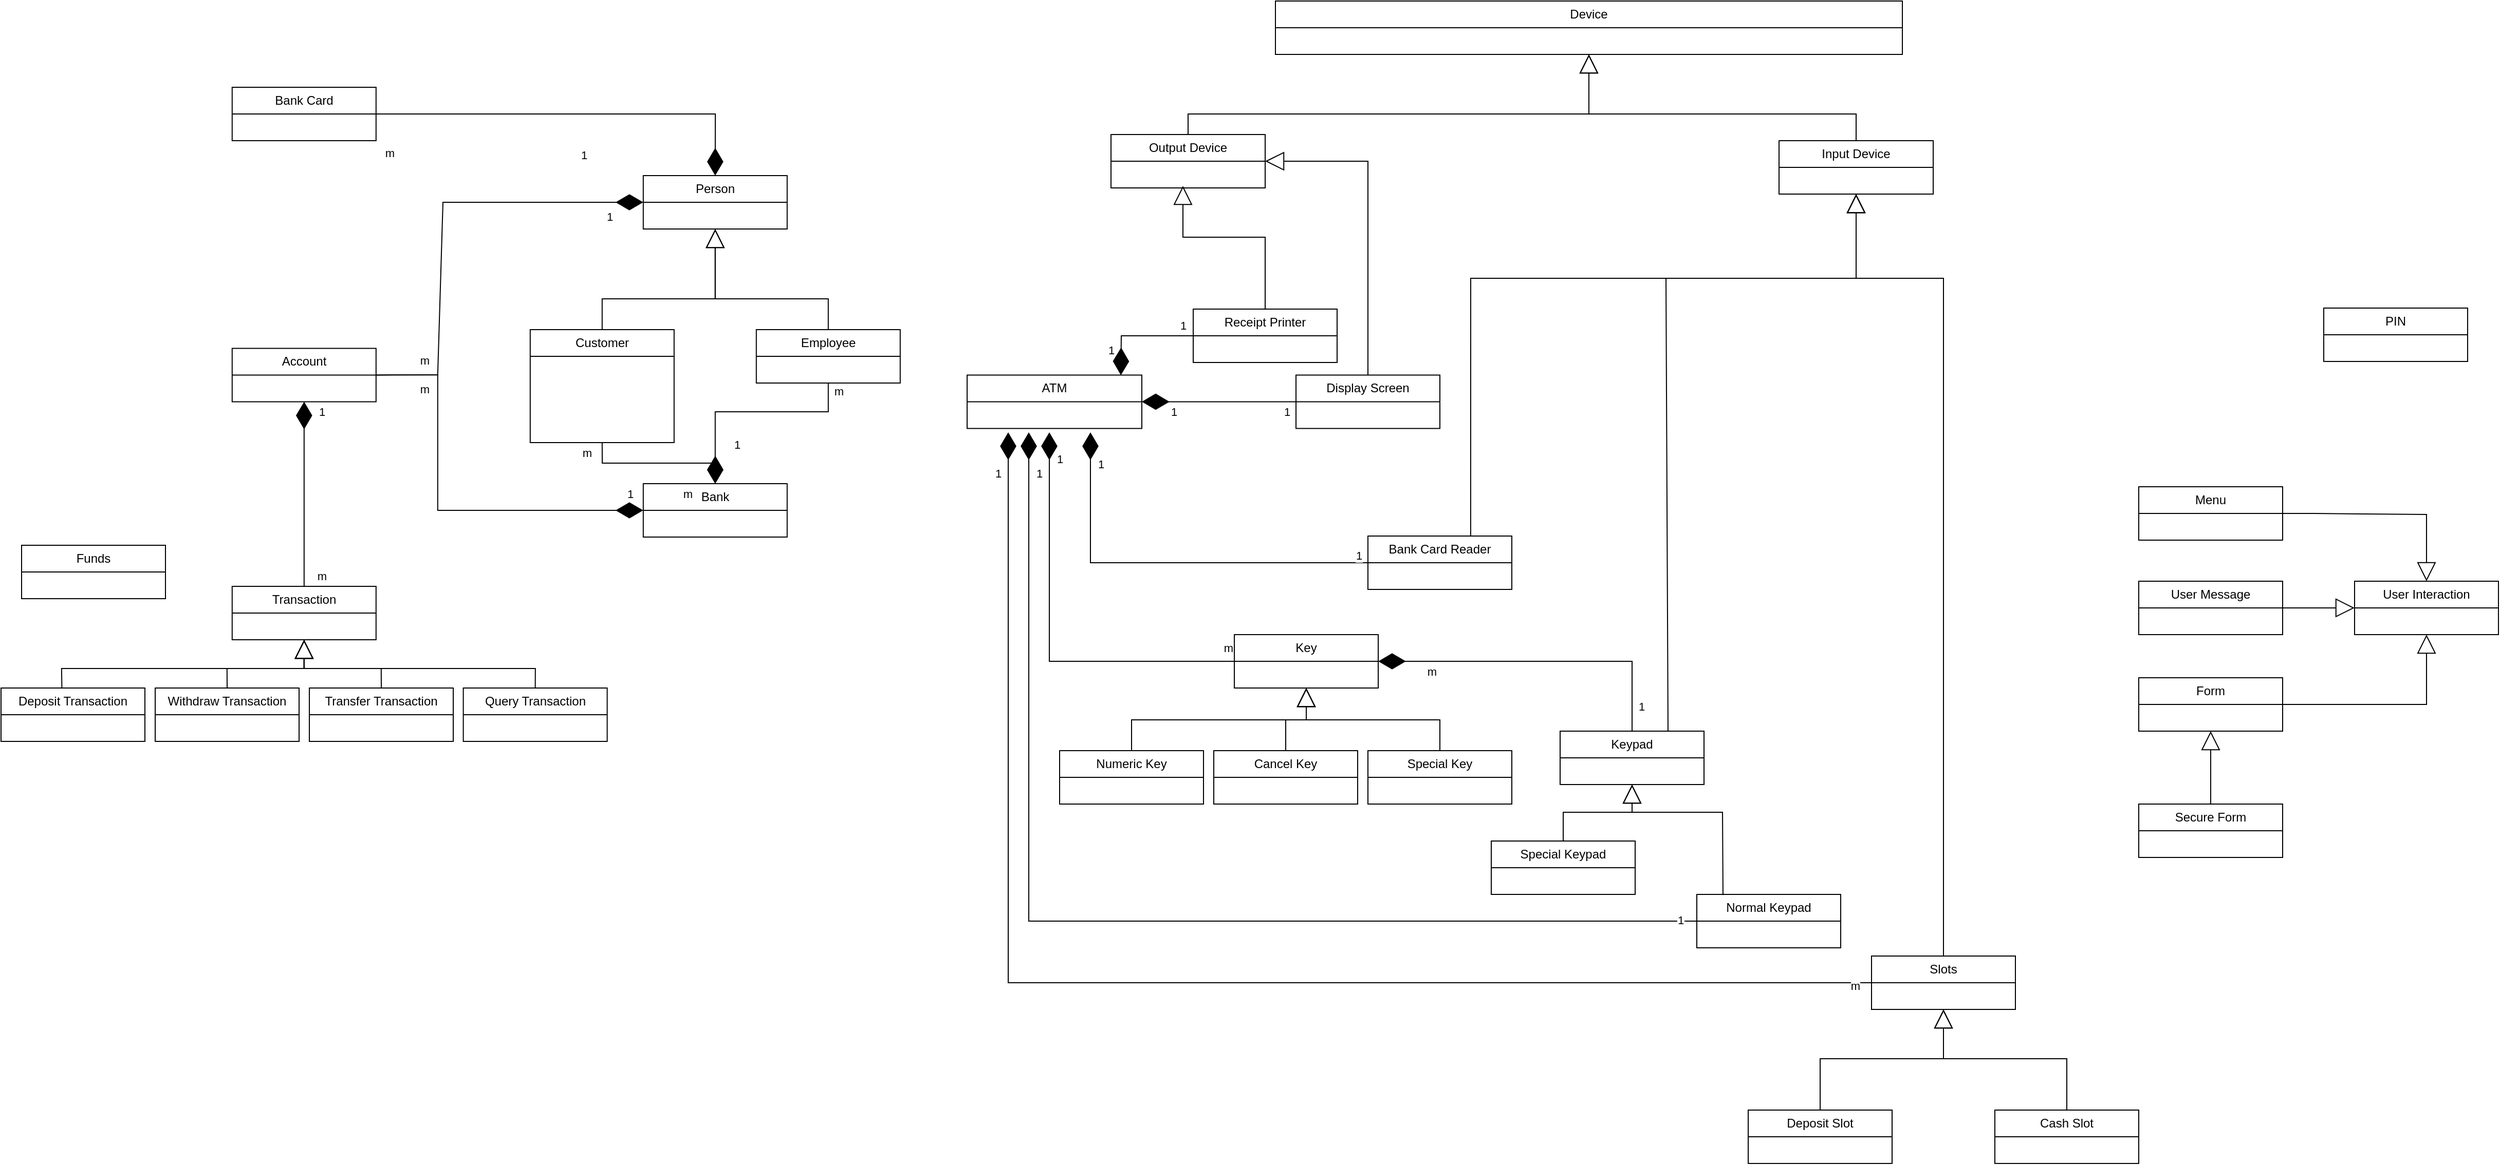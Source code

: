 <mxfile version="22.1.3" type="github">
  <diagram id="C5RBs43oDa-KdzZeNtuy" name="Page-1">
    <mxGraphModel dx="2336" dy="1958" grid="1" gridSize="10" guides="1" tooltips="1" connect="1" arrows="1" fold="1" page="1" pageScale="1" pageWidth="827" pageHeight="1169" math="0" shadow="0">
      <root>
        <mxCell id="WIyWlLk6GJQsqaUBKTNV-0" />
        <mxCell id="WIyWlLk6GJQsqaUBKTNV-1" parent="WIyWlLk6GJQsqaUBKTNV-0" />
        <mxCell id="lxfbXOvgFi9pX_aIyeBM-0" value="Person" style="swimlane;fontStyle=0;childLayout=stackLayout;horizontal=1;startSize=26;fillColor=none;horizontalStack=0;resizeParent=1;resizeParentMax=0;resizeLast=0;collapsible=1;marginBottom=0;whiteSpace=wrap;html=1;" parent="WIyWlLk6GJQsqaUBKTNV-1" vertex="1">
          <mxGeometry x="-65.1" y="60" width="140" height="52" as="geometry" />
        </mxCell>
        <mxCell id="lxfbXOvgFi9pX_aIyeBM-4" value="Customer" style="swimlane;fontStyle=0;childLayout=stackLayout;horizontal=1;startSize=26;fillColor=none;horizontalStack=0;resizeParent=1;resizeParentMax=0;resizeLast=0;collapsible=1;marginBottom=0;whiteSpace=wrap;html=1;" parent="WIyWlLk6GJQsqaUBKTNV-1" vertex="1">
          <mxGeometry x="-175.1" y="210" width="140" height="110" as="geometry" />
        </mxCell>
        <mxCell id="lxfbXOvgFi9pX_aIyeBM-5" value="Employee" style="swimlane;fontStyle=0;childLayout=stackLayout;horizontal=1;startSize=26;fillColor=none;horizontalStack=0;resizeParent=1;resizeParentMax=0;resizeLast=0;collapsible=1;marginBottom=0;whiteSpace=wrap;html=1;" parent="WIyWlLk6GJQsqaUBKTNV-1" vertex="1">
          <mxGeometry x="44.9" y="210" width="140" height="52" as="geometry" />
        </mxCell>
        <mxCell id="lxfbXOvgFi9pX_aIyeBM-7" value="" style="endArrow=block;endSize=16;endFill=0;html=1;rounded=0;exitX=0.5;exitY=0;exitDx=0;exitDy=0;entryX=0.5;entryY=1;entryDx=0;entryDy=0;" parent="WIyWlLk6GJQsqaUBKTNV-1" source="lxfbXOvgFi9pX_aIyeBM-4" target="lxfbXOvgFi9pX_aIyeBM-0" edge="1">
          <mxGeometry width="160" relative="1" as="geometry">
            <mxPoint x="54.9" y="420" as="sourcePoint" />
            <mxPoint x="4.9" y="170" as="targetPoint" />
            <Array as="points">
              <mxPoint x="-105.1" y="180" />
              <mxPoint x="4.9" y="180" />
            </Array>
          </mxGeometry>
        </mxCell>
        <mxCell id="lxfbXOvgFi9pX_aIyeBM-8" value="" style="endArrow=block;endSize=16;endFill=0;html=1;rounded=0;exitX=0.5;exitY=0;exitDx=0;exitDy=0;entryX=0.5;entryY=1;entryDx=0;entryDy=0;" parent="WIyWlLk6GJQsqaUBKTNV-1" source="lxfbXOvgFi9pX_aIyeBM-5" target="lxfbXOvgFi9pX_aIyeBM-0" edge="1">
          <mxGeometry width="160" relative="1" as="geometry">
            <mxPoint x="54.9" y="420" as="sourcePoint" />
            <mxPoint x="34.9" y="210" as="targetPoint" />
            <Array as="points">
              <mxPoint x="114.9" y="180" />
              <mxPoint x="4.9" y="180" />
            </Array>
          </mxGeometry>
        </mxCell>
        <mxCell id="lxfbXOvgFi9pX_aIyeBM-9" value="Bank" style="swimlane;fontStyle=0;childLayout=stackLayout;horizontal=1;startSize=26;fillColor=none;horizontalStack=0;resizeParent=1;resizeParentMax=0;resizeLast=0;collapsible=1;marginBottom=0;whiteSpace=wrap;html=1;" parent="WIyWlLk6GJQsqaUBKTNV-1" vertex="1">
          <mxGeometry x="-65.1" y="360" width="140" height="52" as="geometry" />
        </mxCell>
        <mxCell id="lxfbXOvgFi9pX_aIyeBM-10" value="" style="endArrow=diamondThin;endFill=1;endSize=24;html=1;rounded=0;entryX=0.5;entryY=0;entryDx=0;entryDy=0;exitX=0.5;exitY=1;exitDx=0;exitDy=0;" parent="WIyWlLk6GJQsqaUBKTNV-1" source="lxfbXOvgFi9pX_aIyeBM-4" target="lxfbXOvgFi9pX_aIyeBM-9" edge="1">
          <mxGeometry width="160" relative="1" as="geometry">
            <mxPoint x="354.9" y="360" as="sourcePoint" />
            <mxPoint x="444.9" y="390" as="targetPoint" />
            <Array as="points">
              <mxPoint x="-105" y="340" />
              <mxPoint x="-50" y="340" />
              <mxPoint x="5" y="340" />
            </Array>
          </mxGeometry>
        </mxCell>
        <mxCell id="lxfbXOvgFi9pX_aIyeBM-12" value="m" style="edgeLabel;html=1;align=center;verticalAlign=middle;resizable=0;points=[];" parent="lxfbXOvgFi9pX_aIyeBM-10" vertex="1" connectable="0">
          <mxGeometry x="-0.471" relative="1" as="geometry">
            <mxPoint x="63" y="30" as="offset" />
          </mxGeometry>
        </mxCell>
        <mxCell id="lxfbXOvgFi9pX_aIyeBM-13" value="m" style="edgeLabel;html=1;align=center;verticalAlign=middle;resizable=0;points=[];" parent="lxfbXOvgFi9pX_aIyeBM-10" vertex="1" connectable="0">
          <mxGeometry x="-0.894" y="-2" relative="1" as="geometry">
            <mxPoint x="-13" y="2" as="offset" />
          </mxGeometry>
        </mxCell>
        <mxCell id="lxfbXOvgFi9pX_aIyeBM-11" value="" style="endArrow=diamondThin;endFill=1;endSize=24;html=1;rounded=0;entryX=0.5;entryY=0;entryDx=0;entryDy=0;exitX=0.5;exitY=1;exitDx=0;exitDy=0;" parent="WIyWlLk6GJQsqaUBKTNV-1" source="lxfbXOvgFi9pX_aIyeBM-5" target="lxfbXOvgFi9pX_aIyeBM-9" edge="1">
          <mxGeometry width="160" relative="1" as="geometry">
            <mxPoint x="284.9" y="390" as="sourcePoint" />
            <mxPoint x="444.9" y="390" as="targetPoint" />
            <Array as="points">
              <mxPoint x="114.9" y="290" />
              <mxPoint x="4.9" y="290" />
            </Array>
          </mxGeometry>
        </mxCell>
        <mxCell id="lxfbXOvgFi9pX_aIyeBM-14" value="m" style="edgeLabel;html=1;align=center;verticalAlign=middle;resizable=0;points=[];" parent="WIyWlLk6GJQsqaUBKTNV-1" vertex="1" connectable="0">
          <mxGeometry x="-115.1" y="280.2" as="geometry">
            <mxPoint x="240" y="-10" as="offset" />
          </mxGeometry>
        </mxCell>
        <mxCell id="lxfbXOvgFi9pX_aIyeBM-15" value="1" style="edgeLabel;html=1;align=center;verticalAlign=middle;resizable=0;points=[];" parent="WIyWlLk6GJQsqaUBKTNV-1" vertex="1" connectable="0">
          <mxGeometry x="-5.3" y="330" as="geometry">
            <mxPoint x="31" y="-8" as="offset" />
          </mxGeometry>
        </mxCell>
        <mxCell id="lxfbXOvgFi9pX_aIyeBM-16" value="Device" style="swimlane;fontStyle=0;childLayout=stackLayout;horizontal=1;startSize=26;fillColor=none;horizontalStack=0;resizeParent=1;resizeParentMax=0;resizeLast=0;collapsible=1;marginBottom=0;whiteSpace=wrap;html=1;swimlaneFillColor=none;" parent="WIyWlLk6GJQsqaUBKTNV-1" vertex="1">
          <mxGeometry x="550" y="-110" width="610" height="52" as="geometry" />
        </mxCell>
        <mxCell id="lxfbXOvgFi9pX_aIyeBM-18" value="Slots" style="swimlane;fontStyle=0;childLayout=stackLayout;horizontal=1;startSize=26;fillColor=none;horizontalStack=0;resizeParent=1;resizeParentMax=0;resizeLast=0;collapsible=1;marginBottom=0;whiteSpace=wrap;html=1;" parent="WIyWlLk6GJQsqaUBKTNV-1" vertex="1">
          <mxGeometry x="1130" y="820" width="140" height="52" as="geometry" />
        </mxCell>
        <mxCell id="lxfbXOvgFi9pX_aIyeBM-19" value="Display Screen" style="swimlane;fontStyle=0;childLayout=stackLayout;horizontal=1;startSize=26;fillColor=none;horizontalStack=0;resizeParent=1;resizeParentMax=0;resizeLast=0;collapsible=1;marginBottom=0;whiteSpace=wrap;html=1;" parent="WIyWlLk6GJQsqaUBKTNV-1" vertex="1">
          <mxGeometry x="570" y="254.2" width="140" height="52" as="geometry" />
        </mxCell>
        <mxCell id="lxfbXOvgFi9pX_aIyeBM-21" value="Bank Card Reader" style="swimlane;fontStyle=0;childLayout=stackLayout;horizontal=1;startSize=26;fillColor=none;horizontalStack=0;resizeParent=1;resizeParentMax=0;resizeLast=0;collapsible=1;marginBottom=0;whiteSpace=wrap;html=1;" parent="WIyWlLk6GJQsqaUBKTNV-1" vertex="1">
          <mxGeometry x="640" y="411" width="140" height="52" as="geometry" />
        </mxCell>
        <mxCell id="lxfbXOvgFi9pX_aIyeBM-22" value="Key" style="swimlane;fontStyle=0;childLayout=stackLayout;horizontal=1;startSize=26;fillColor=none;horizontalStack=0;resizeParent=1;resizeParentMax=0;resizeLast=0;collapsible=1;marginBottom=0;whiteSpace=wrap;html=1;" parent="WIyWlLk6GJQsqaUBKTNV-1" vertex="1">
          <mxGeometry x="510" y="507" width="140" height="52" as="geometry" />
        </mxCell>
        <mxCell id="lxfbXOvgFi9pX_aIyeBM-17" value="ATM" style="swimlane;fontStyle=0;childLayout=stackLayout;horizontal=1;startSize=26;fillColor=none;horizontalStack=0;resizeParent=1;resizeParentMax=0;resizeLast=0;collapsible=1;marginBottom=0;whiteSpace=wrap;html=1;" parent="WIyWlLk6GJQsqaUBKTNV-1" vertex="1">
          <mxGeometry x="250" y="254.2" width="170" height="52" as="geometry" />
        </mxCell>
        <mxCell id="lxfbXOvgFi9pX_aIyeBM-24" value="Receipt Printer" style="swimlane;fontStyle=0;childLayout=stackLayout;horizontal=1;startSize=26;fillColor=none;horizontalStack=0;resizeParent=1;resizeParentMax=0;resizeLast=0;collapsible=1;marginBottom=0;whiteSpace=wrap;html=1;" parent="WIyWlLk6GJQsqaUBKTNV-1" vertex="1">
          <mxGeometry x="470" y="190" width="140" height="52" as="geometry" />
        </mxCell>
        <mxCell id="lxfbXOvgFi9pX_aIyeBM-25" value="" style="endArrow=block;endSize=16;endFill=0;html=1;rounded=0;exitX=0.5;exitY=0;exitDx=0;exitDy=0;" parent="WIyWlLk6GJQsqaUBKTNV-1" source="lxfbXOvgFi9pX_aIyeBM-24" edge="1">
          <mxGeometry width="160" relative="1" as="geometry">
            <mxPoint x="1167.5" y="280.2" as="sourcePoint" />
            <mxPoint x="460" y="70" as="targetPoint" />
            <Array as="points">
              <mxPoint x="540" y="120" />
              <mxPoint x="460" y="120" />
            </Array>
          </mxGeometry>
        </mxCell>
        <mxCell id="lxfbXOvgFi9pX_aIyeBM-26" value="" style="endArrow=block;endSize=16;endFill=0;html=1;rounded=0;exitX=0.714;exitY=0;exitDx=0;exitDy=0;entryX=0.5;entryY=1;entryDx=0;entryDy=0;exitPerimeter=0;" parent="WIyWlLk6GJQsqaUBKTNV-1" source="lxfbXOvgFi9pX_aIyeBM-21" target="137IAhRCgr-cATY4Nlkl-7" edge="1">
          <mxGeometry width="160" relative="1" as="geometry">
            <mxPoint x="490" y="190" as="sourcePoint" />
            <mxPoint x="655" y="150" as="targetPoint" />
            <Array as="points">
              <mxPoint x="740" y="160" />
              <mxPoint x="930" y="160" />
              <mxPoint x="1115" y="160" />
            </Array>
          </mxGeometry>
        </mxCell>
        <mxCell id="lxfbXOvgFi9pX_aIyeBM-28" value="" style="endArrow=block;endSize=16;endFill=0;html=1;rounded=0;exitX=0.5;exitY=0;exitDx=0;exitDy=0;entryX=1;entryY=0.5;entryDx=0;entryDy=0;" parent="WIyWlLk6GJQsqaUBKTNV-1" source="lxfbXOvgFi9pX_aIyeBM-19" target="137IAhRCgr-cATY4Nlkl-8" edge="1">
          <mxGeometry width="160" relative="1" as="geometry">
            <mxPoint x="610" y="320" as="sourcePoint" />
            <mxPoint x="960" y="90" as="targetPoint" />
            <Array as="points">
              <mxPoint x="640" y="46" />
            </Array>
          </mxGeometry>
        </mxCell>
        <mxCell id="lxfbXOvgFi9pX_aIyeBM-29" value="" style="endArrow=block;endSize=16;endFill=0;html=1;rounded=0;exitX=0.75;exitY=0;exitDx=0;exitDy=0;entryX=0.5;entryY=1;entryDx=0;entryDy=0;" parent="WIyWlLk6GJQsqaUBKTNV-1" source="SAzdY6Elj2zPDtOs_SPH-2" target="137IAhRCgr-cATY4Nlkl-7" edge="1">
          <mxGeometry width="160" relative="1" as="geometry">
            <mxPoint x="610" y="320" as="sourcePoint" />
            <mxPoint x="820" y="150" as="targetPoint" />
            <Array as="points">
              <mxPoint x="930" y="160" />
              <mxPoint x="1115" y="160" />
            </Array>
          </mxGeometry>
        </mxCell>
        <mxCell id="lxfbXOvgFi9pX_aIyeBM-30" value="" style="endArrow=block;endSize=16;endFill=0;html=1;rounded=0;exitX=0.5;exitY=0;exitDx=0;exitDy=0;entryX=0.5;entryY=1;entryDx=0;entryDy=0;" parent="WIyWlLk6GJQsqaUBKTNV-1" source="lxfbXOvgFi9pX_aIyeBM-18" target="137IAhRCgr-cATY4Nlkl-7" edge="1">
          <mxGeometry width="160" relative="1" as="geometry">
            <mxPoint x="720" y="360" as="sourcePoint" />
            <mxPoint x="1120" y="150" as="targetPoint" />
            <Array as="points">
              <mxPoint x="1200" y="160" />
              <mxPoint x="1115" y="160" />
            </Array>
          </mxGeometry>
        </mxCell>
        <mxCell id="lxfbXOvgFi9pX_aIyeBM-31" value="Deposit Slot" style="swimlane;fontStyle=0;childLayout=stackLayout;horizontal=1;startSize=26;fillColor=none;horizontalStack=0;resizeParent=1;resizeParentMax=0;resizeLast=0;collapsible=1;marginBottom=0;whiteSpace=wrap;html=1;" parent="WIyWlLk6GJQsqaUBKTNV-1" vertex="1">
          <mxGeometry x="1010" y="970" width="140" height="52" as="geometry" />
        </mxCell>
        <mxCell id="lxfbXOvgFi9pX_aIyeBM-32" value="Cash Slot" style="swimlane;fontStyle=0;childLayout=stackLayout;horizontal=1;startSize=26;fillColor=none;horizontalStack=0;resizeParent=1;resizeParentMax=0;resizeLast=0;collapsible=1;marginBottom=0;whiteSpace=wrap;html=1;" parent="WIyWlLk6GJQsqaUBKTNV-1" vertex="1">
          <mxGeometry x="1250" y="970" width="140" height="52" as="geometry" />
        </mxCell>
        <mxCell id="lxfbXOvgFi9pX_aIyeBM-33" value="Cancel Key" style="swimlane;fontStyle=0;childLayout=stackLayout;horizontal=1;startSize=26;fillColor=none;horizontalStack=0;resizeParent=1;resizeParentMax=0;resizeLast=0;collapsible=1;marginBottom=0;whiteSpace=wrap;html=1;" parent="WIyWlLk6GJQsqaUBKTNV-1" vertex="1">
          <mxGeometry x="490" y="620" width="140" height="52" as="geometry" />
        </mxCell>
        <mxCell id="lxfbXOvgFi9pX_aIyeBM-34" value="Special Keypad" style="swimlane;fontStyle=0;childLayout=stackLayout;horizontal=1;startSize=26;fillColor=none;horizontalStack=0;resizeParent=1;resizeParentMax=0;resizeLast=0;collapsible=1;marginBottom=0;whiteSpace=wrap;html=1;" parent="WIyWlLk6GJQsqaUBKTNV-1" vertex="1">
          <mxGeometry x="760" y="708" width="140" height="52" as="geometry" />
        </mxCell>
        <mxCell id="lxfbXOvgFi9pX_aIyeBM-35" value="Normal Keypad" style="swimlane;fontStyle=0;childLayout=stackLayout;horizontal=1;startSize=26;fillColor=none;horizontalStack=0;resizeParent=1;resizeParentMax=0;resizeLast=0;collapsible=1;marginBottom=0;whiteSpace=wrap;html=1;" parent="WIyWlLk6GJQsqaUBKTNV-1" vertex="1">
          <mxGeometry x="960" y="760" width="140" height="52" as="geometry" />
        </mxCell>
        <mxCell id="lxfbXOvgFi9pX_aIyeBM-36" value="" style="endArrow=diamondThin;endFill=1;endSize=24;html=1;rounded=0;entryX=0.88;entryY=0.003;entryDx=0;entryDy=0;exitX=0;exitY=0.5;exitDx=0;exitDy=0;entryPerimeter=0;" parent="WIyWlLk6GJQsqaUBKTNV-1" source="lxfbXOvgFi9pX_aIyeBM-24" target="lxfbXOvgFi9pX_aIyeBM-17" edge="1">
          <mxGeometry width="160" relative="1" as="geometry">
            <mxPoint x="610" y="440" as="sourcePoint" />
            <mxPoint x="770" y="440" as="targetPoint" />
            <Array as="points">
              <mxPoint x="400" y="216" />
            </Array>
          </mxGeometry>
        </mxCell>
        <mxCell id="lxfbXOvgFi9pX_aIyeBM-76" value="1" style="edgeLabel;html=1;align=center;verticalAlign=middle;resizable=0;points=[];" parent="lxfbXOvgFi9pX_aIyeBM-36" vertex="1" connectable="0">
          <mxGeometry x="0.183" y="2" relative="1" as="geometry">
            <mxPoint x="-16" y="12" as="offset" />
          </mxGeometry>
        </mxCell>
        <mxCell id="lxfbXOvgFi9pX_aIyeBM-77" value="1" style="edgeLabel;html=1;align=center;verticalAlign=middle;resizable=0;points=[];" parent="lxfbXOvgFi9pX_aIyeBM-36" vertex="1" connectable="0">
          <mxGeometry x="-0.611" relative="1" as="geometry">
            <mxPoint x="11" y="-10" as="offset" />
          </mxGeometry>
        </mxCell>
        <mxCell id="lxfbXOvgFi9pX_aIyeBM-37" value="" style="endArrow=diamondThin;endFill=1;endSize=24;html=1;rounded=0;exitX=0;exitY=0.5;exitDx=0;exitDy=0;" parent="WIyWlLk6GJQsqaUBKTNV-1" source="lxfbXOvgFi9pX_aIyeBM-21" edge="1">
          <mxGeometry width="160" relative="1" as="geometry">
            <mxPoint x="470" y="365.58" as="sourcePoint" />
            <mxPoint x="370" y="310" as="targetPoint" />
            <Array as="points">
              <mxPoint x="370" y="437" />
            </Array>
          </mxGeometry>
        </mxCell>
        <mxCell id="lxfbXOvgFi9pX_aIyeBM-78" value="1" style="edgeLabel;html=1;align=center;verticalAlign=middle;resizable=0;points=[];" parent="lxfbXOvgFi9pX_aIyeBM-37" vertex="1" connectable="0">
          <mxGeometry x="0.711" y="1" relative="1" as="geometry">
            <mxPoint x="11" y="-27" as="offset" />
          </mxGeometry>
        </mxCell>
        <mxCell id="lxfbXOvgFi9pX_aIyeBM-79" value="1" style="edgeLabel;html=1;align=center;verticalAlign=middle;resizable=0;points=[];" parent="lxfbXOvgFi9pX_aIyeBM-37" vertex="1" connectable="0">
          <mxGeometry x="-0.926" relative="1" as="geometry">
            <mxPoint x="5" y="-7" as="offset" />
          </mxGeometry>
        </mxCell>
        <mxCell id="lxfbXOvgFi9pX_aIyeBM-38" value="" style="endArrow=diamondThin;endFill=1;endSize=24;html=1;rounded=0;exitX=0;exitY=0.5;exitDx=0;exitDy=0;entryX=1;entryY=0.5;entryDx=0;entryDy=0;" parent="WIyWlLk6GJQsqaUBKTNV-1" source="lxfbXOvgFi9pX_aIyeBM-19" target="lxfbXOvgFi9pX_aIyeBM-17" edge="1">
          <mxGeometry width="160" relative="1" as="geometry">
            <mxPoint x="650" y="450" as="sourcePoint" />
            <mxPoint x="350" y="310" as="targetPoint" />
            <Array as="points" />
          </mxGeometry>
        </mxCell>
        <mxCell id="lxfbXOvgFi9pX_aIyeBM-80" value="1" style="edgeLabel;html=1;align=center;verticalAlign=middle;resizable=0;points=[];" parent="lxfbXOvgFi9pX_aIyeBM-38" vertex="1" connectable="0">
          <mxGeometry x="0.835" relative="1" as="geometry">
            <mxPoint x="18" y="10" as="offset" />
          </mxGeometry>
        </mxCell>
        <mxCell id="lxfbXOvgFi9pX_aIyeBM-81" value="1" style="edgeLabel;html=1;align=center;verticalAlign=middle;resizable=0;points=[];" parent="lxfbXOvgFi9pX_aIyeBM-38" vertex="1" connectable="0">
          <mxGeometry x="-0.951" relative="1" as="geometry">
            <mxPoint x="-6" y="10" as="offset" />
          </mxGeometry>
        </mxCell>
        <mxCell id="lxfbXOvgFi9pX_aIyeBM-39" value="" style="endArrow=diamondThin;endFill=1;endSize=24;html=1;rounded=0;exitX=0;exitY=0.5;exitDx=0;exitDy=0;" parent="WIyWlLk6GJQsqaUBKTNV-1" source="lxfbXOvgFi9pX_aIyeBM-22" edge="1">
          <mxGeometry width="160" relative="1" as="geometry">
            <mxPoint x="660" y="516" as="sourcePoint" />
            <mxPoint x="330" y="310" as="targetPoint" />
            <Array as="points">
              <mxPoint x="330" y="533" />
            </Array>
          </mxGeometry>
        </mxCell>
        <mxCell id="lxfbXOvgFi9pX_aIyeBM-82" value="1" style="edgeLabel;html=1;align=center;verticalAlign=middle;resizable=0;points=[];" parent="lxfbXOvgFi9pX_aIyeBM-39" vertex="1" connectable="0">
          <mxGeometry x="0.885" relative="1" as="geometry">
            <mxPoint x="10" y="3" as="offset" />
          </mxGeometry>
        </mxCell>
        <mxCell id="lxfbXOvgFi9pX_aIyeBM-83" value="m" style="edgeLabel;html=1;align=center;verticalAlign=middle;resizable=0;points=[];" parent="lxfbXOvgFi9pX_aIyeBM-39" vertex="1" connectable="0">
          <mxGeometry x="-0.955" y="-1" relative="1" as="geometry">
            <mxPoint x="3" y="-12" as="offset" />
          </mxGeometry>
        </mxCell>
        <mxCell id="lxfbXOvgFi9pX_aIyeBM-40" value="" style="endArrow=diamondThin;endFill=1;endSize=24;html=1;rounded=0;exitX=0;exitY=0.5;exitDx=0;exitDy=0;" parent="WIyWlLk6GJQsqaUBKTNV-1" source="lxfbXOvgFi9pX_aIyeBM-18" edge="1">
          <mxGeometry width="160" relative="1" as="geometry">
            <mxPoint x="745" y="610" as="sourcePoint" />
            <mxPoint x="290" y="310" as="targetPoint" />
            <Array as="points">
              <mxPoint x="290" y="846" />
              <mxPoint x="290" y="686" />
            </Array>
          </mxGeometry>
        </mxCell>
        <mxCell id="lxfbXOvgFi9pX_aIyeBM-86" value="m" style="edgeLabel;html=1;align=center;verticalAlign=middle;resizable=0;points=[];" parent="lxfbXOvgFi9pX_aIyeBM-40" vertex="1" connectable="0">
          <mxGeometry x="-0.976" y="3" relative="1" as="geometry">
            <mxPoint as="offset" />
          </mxGeometry>
        </mxCell>
        <mxCell id="lxfbXOvgFi9pX_aIyeBM-87" value="1" style="edgeLabel;html=1;align=center;verticalAlign=middle;resizable=0;points=[];" parent="lxfbXOvgFi9pX_aIyeBM-40" vertex="1" connectable="0">
          <mxGeometry x="0.933" relative="1" as="geometry">
            <mxPoint x="-10" y="-6" as="offset" />
          </mxGeometry>
        </mxCell>
        <mxCell id="lxfbXOvgFi9pX_aIyeBM-41" value="" style="endArrow=diamondThin;endFill=1;endSize=24;html=1;rounded=0;exitX=0;exitY=0.5;exitDx=0;exitDy=0;" parent="WIyWlLk6GJQsqaUBKTNV-1" source="lxfbXOvgFi9pX_aIyeBM-35" edge="1">
          <mxGeometry width="160" relative="1" as="geometry">
            <mxPoint x="690" y="620" as="sourcePoint" />
            <mxPoint x="310" y="310" as="targetPoint" />
            <Array as="points">
              <mxPoint x="310" y="786" />
              <mxPoint x="310" y="596" />
            </Array>
          </mxGeometry>
        </mxCell>
        <mxCell id="lxfbXOvgFi9pX_aIyeBM-84" value="1" style="edgeLabel;html=1;align=center;verticalAlign=middle;resizable=0;points=[];" parent="lxfbXOvgFi9pX_aIyeBM-41" vertex="1" connectable="0">
          <mxGeometry x="0.922" relative="1" as="geometry">
            <mxPoint x="10" y="-4" as="offset" />
          </mxGeometry>
        </mxCell>
        <mxCell id="lxfbXOvgFi9pX_aIyeBM-85" value="1" style="edgeLabel;html=1;align=center;verticalAlign=middle;resizable=0;points=[];" parent="lxfbXOvgFi9pX_aIyeBM-41" vertex="1" connectable="0">
          <mxGeometry x="-0.972" y="-1" relative="1" as="geometry">
            <mxPoint as="offset" />
          </mxGeometry>
        </mxCell>
        <mxCell id="lxfbXOvgFi9pX_aIyeBM-42" value="" style="endArrow=block;endSize=16;endFill=0;html=1;rounded=0;exitX=0.5;exitY=0;exitDx=0;exitDy=0;entryX=0.5;entryY=1;entryDx=0;entryDy=0;" parent="WIyWlLk6GJQsqaUBKTNV-1" source="lxfbXOvgFi9pX_aIyeBM-31" target="lxfbXOvgFi9pX_aIyeBM-18" edge="1">
          <mxGeometry width="160" relative="1" as="geometry">
            <mxPoint x="630" y="730" as="sourcePoint" />
            <mxPoint x="790" y="730" as="targetPoint" />
            <Array as="points">
              <mxPoint x="1080" y="920" />
              <mxPoint x="1200" y="920" />
            </Array>
          </mxGeometry>
        </mxCell>
        <mxCell id="lxfbXOvgFi9pX_aIyeBM-43" value="" style="endArrow=block;endSize=16;endFill=0;html=1;rounded=0;exitX=0.5;exitY=0;exitDx=0;exitDy=0;entryX=0.5;entryY=1;entryDx=0;entryDy=0;" parent="WIyWlLk6GJQsqaUBKTNV-1" source="lxfbXOvgFi9pX_aIyeBM-32" target="lxfbXOvgFi9pX_aIyeBM-18" edge="1">
          <mxGeometry width="160" relative="1" as="geometry">
            <mxPoint x="1035" y="770" as="sourcePoint" />
            <mxPoint x="1130" y="722" as="targetPoint" />
            <Array as="points">
              <mxPoint x="1320" y="920" />
              <mxPoint x="1200" y="920" />
            </Array>
          </mxGeometry>
        </mxCell>
        <mxCell id="lxfbXOvgFi9pX_aIyeBM-44" value="" style="endArrow=block;endSize=16;endFill=0;html=1;rounded=0;exitX=0.5;exitY=0;exitDx=0;exitDy=0;entryX=0.5;entryY=1;entryDx=0;entryDy=0;" parent="WIyWlLk6GJQsqaUBKTNV-1" source="lxfbXOvgFi9pX_aIyeBM-33" target="lxfbXOvgFi9pX_aIyeBM-22" edge="1">
          <mxGeometry width="160" relative="1" as="geometry">
            <mxPoint x="700" y="720" as="sourcePoint" />
            <mxPoint x="860" y="720" as="targetPoint" />
            <Array as="points">
              <mxPoint x="560" y="590" />
              <mxPoint x="580" y="590" />
            </Array>
          </mxGeometry>
        </mxCell>
        <mxCell id="lxfbXOvgFi9pX_aIyeBM-45" value="" style="endArrow=block;endSize=16;endFill=0;html=1;rounded=0;exitX=0.5;exitY=0;exitDx=0;exitDy=0;entryX=0.5;entryY=1;entryDx=0;entryDy=0;" parent="WIyWlLk6GJQsqaUBKTNV-1" source="lxfbXOvgFi9pX_aIyeBM-34" target="SAzdY6Elj2zPDtOs_SPH-2" edge="1">
          <mxGeometry width="160" relative="1" as="geometry">
            <mxPoint x="700" y="720" as="sourcePoint" />
            <mxPoint x="900" y="650" as="targetPoint" />
            <Array as="points">
              <mxPoint x="830" y="680" />
              <mxPoint x="897" y="680" />
            </Array>
          </mxGeometry>
        </mxCell>
        <mxCell id="lxfbXOvgFi9pX_aIyeBM-47" value="" style="endArrow=diamondThin;endFill=1;endSize=24;html=1;rounded=0;exitX=0.5;exitY=0;exitDx=0;exitDy=0;entryX=1;entryY=0.5;entryDx=0;entryDy=0;" parent="WIyWlLk6GJQsqaUBKTNV-1" source="SAzdY6Elj2zPDtOs_SPH-2" target="lxfbXOvgFi9pX_aIyeBM-22" edge="1">
          <mxGeometry width="160" relative="1" as="geometry">
            <mxPoint x="999.08" y="730.78" as="sourcePoint" />
            <mxPoint x="957" y="550" as="targetPoint" />
            <Array as="points">
              <mxPoint x="897" y="533" />
            </Array>
          </mxGeometry>
        </mxCell>
        <mxCell id="lxfbXOvgFi9pX_aIyeBM-74" value="m" style="edgeLabel;html=1;align=center;verticalAlign=middle;resizable=0;points=[];" parent="lxfbXOvgFi9pX_aIyeBM-47" vertex="1" connectable="0">
          <mxGeometry x="0.763" y="-1" relative="1" as="geometry">
            <mxPoint x="14" y="11" as="offset" />
          </mxGeometry>
        </mxCell>
        <mxCell id="lxfbXOvgFi9pX_aIyeBM-75" value="1" style="edgeLabel;html=1;align=center;verticalAlign=middle;resizable=0;points=[];" parent="lxfbXOvgFi9pX_aIyeBM-47" vertex="1" connectable="0">
          <mxGeometry x="-0.867" y="2" relative="1" as="geometry">
            <mxPoint x="11" y="-3" as="offset" />
          </mxGeometry>
        </mxCell>
        <mxCell id="lxfbXOvgFi9pX_aIyeBM-48" value="Account" style="swimlane;fontStyle=0;childLayout=stackLayout;horizontal=1;startSize=26;fillColor=none;horizontalStack=0;resizeParent=1;resizeParentMax=0;resizeLast=0;collapsible=1;marginBottom=0;whiteSpace=wrap;html=1;" parent="WIyWlLk6GJQsqaUBKTNV-1" vertex="1">
          <mxGeometry x="-465.1" y="228.2" width="140" height="52" as="geometry" />
        </mxCell>
        <mxCell id="lxfbXOvgFi9pX_aIyeBM-49" value="" style="endArrow=diamondThin;endFill=1;endSize=24;html=1;rounded=0;exitX=1;exitY=0.5;exitDx=0;exitDy=0;entryX=0;entryY=0.5;entryDx=0;entryDy=0;" parent="WIyWlLk6GJQsqaUBKTNV-1" source="lxfbXOvgFi9pX_aIyeBM-48" target="lxfbXOvgFi9pX_aIyeBM-9" edge="1">
          <mxGeometry width="160" relative="1" as="geometry">
            <mxPoint x="-275.1" y="290" as="sourcePoint" />
            <mxPoint x="-365.1" y="260" as="targetPoint" />
            <Array as="points">
              <mxPoint x="-265.1" y="254" />
              <mxPoint x="-265.1" y="386" />
            </Array>
          </mxGeometry>
        </mxCell>
        <mxCell id="lxfbXOvgFi9pX_aIyeBM-50" value="1" style="edgeLabel;html=1;align=center;verticalAlign=middle;resizable=0;points=[];" parent="WIyWlLk6GJQsqaUBKTNV-1" vertex="1" connectable="0">
          <mxGeometry x="-5.1" y="330" as="geometry">
            <mxPoint x="-73" y="40" as="offset" />
          </mxGeometry>
        </mxCell>
        <mxCell id="lxfbXOvgFi9pX_aIyeBM-51" value="m" style="edgeLabel;html=1;align=center;verticalAlign=middle;resizable=0;points=[];" parent="WIyWlLk6GJQsqaUBKTNV-1" vertex="1" connectable="0">
          <mxGeometry x="-205.1" y="228.2" as="geometry">
            <mxPoint x="-73" y="40" as="offset" />
          </mxGeometry>
        </mxCell>
        <mxCell id="lxfbXOvgFi9pX_aIyeBM-52" value="" style="endArrow=diamondThin;endFill=1;endSize=24;html=1;rounded=0;exitX=1;exitY=0.5;exitDx=0;exitDy=0;entryX=0;entryY=0.5;entryDx=0;entryDy=0;strokeColor=default;" parent="WIyWlLk6GJQsqaUBKTNV-1" source="lxfbXOvgFi9pX_aIyeBM-48" target="lxfbXOvgFi9pX_aIyeBM-0" edge="1">
          <mxGeometry width="160" relative="1" as="geometry">
            <mxPoint x="-350.1" y="272" as="sourcePoint" />
            <mxPoint x="-55.1" y="396" as="targetPoint" />
            <Array as="points">
              <mxPoint x="-265.1" y="254" />
              <mxPoint x="-260" y="86" />
            </Array>
          </mxGeometry>
        </mxCell>
        <mxCell id="lxfbXOvgFi9pX_aIyeBM-53" value="m" style="edgeLabel;html=1;align=center;verticalAlign=middle;resizable=0;points=[];" parent="WIyWlLk6GJQsqaUBKTNV-1" vertex="1" connectable="0">
          <mxGeometry x="-205.1" y="200" as="geometry">
            <mxPoint x="-73" y="40" as="offset" />
          </mxGeometry>
        </mxCell>
        <mxCell id="lxfbXOvgFi9pX_aIyeBM-54" value="1" style="edgeLabel;html=1;align=center;verticalAlign=middle;resizable=0;points=[];" parent="WIyWlLk6GJQsqaUBKTNV-1" vertex="1" connectable="0">
          <mxGeometry x="-25.1" y="60" as="geometry">
            <mxPoint x="-73" y="40" as="offset" />
          </mxGeometry>
        </mxCell>
        <mxCell id="lxfbXOvgFi9pX_aIyeBM-55" value="Transaction" style="swimlane;fontStyle=0;childLayout=stackLayout;horizontal=1;startSize=26;fillColor=none;horizontalStack=0;resizeParent=1;resizeParentMax=0;resizeLast=0;collapsible=1;marginBottom=0;whiteSpace=wrap;html=1;" parent="WIyWlLk6GJQsqaUBKTNV-1" vertex="1">
          <mxGeometry x="-465.1" y="460" width="140" height="52" as="geometry" />
        </mxCell>
        <mxCell id="lxfbXOvgFi9pX_aIyeBM-56" value="" style="endArrow=diamondThin;endFill=1;endSize=24;html=1;rounded=0;entryX=0.5;entryY=1;entryDx=0;entryDy=0;exitX=0.5;exitY=0;exitDx=0;exitDy=0;" parent="WIyWlLk6GJQsqaUBKTNV-1" source="lxfbXOvgFi9pX_aIyeBM-55" target="lxfbXOvgFi9pX_aIyeBM-48" edge="1">
          <mxGeometry width="160" relative="1" as="geometry">
            <mxPoint x="-415.1" y="420" as="sourcePoint" />
            <mxPoint x="-225.1" y="450" as="targetPoint" />
          </mxGeometry>
        </mxCell>
        <mxCell id="lxfbXOvgFi9pX_aIyeBM-57" value="m" style="edgeLabel;html=1;align=center;verticalAlign=middle;resizable=0;points=[];" parent="WIyWlLk6GJQsqaUBKTNV-1" vertex="1" connectable="0">
          <mxGeometry x="-305.1" y="410" as="geometry">
            <mxPoint x="-73" y="40" as="offset" />
          </mxGeometry>
        </mxCell>
        <mxCell id="lxfbXOvgFi9pX_aIyeBM-58" value="1" style="edgeLabel;html=1;align=center;verticalAlign=middle;resizable=0;points=[];" parent="WIyWlLk6GJQsqaUBKTNV-1" vertex="1" connectable="0">
          <mxGeometry x="-305.1" y="250" as="geometry">
            <mxPoint x="-73" y="40" as="offset" />
          </mxGeometry>
        </mxCell>
        <mxCell id="lxfbXOvgFi9pX_aIyeBM-59" value="Deposit Transaction" style="swimlane;fontStyle=0;childLayout=stackLayout;horizontal=1;startSize=26;fillColor=none;horizontalStack=0;resizeParent=1;resizeParentMax=0;resizeLast=0;collapsible=1;marginBottom=0;whiteSpace=wrap;html=1;" parent="WIyWlLk6GJQsqaUBKTNV-1" vertex="1">
          <mxGeometry x="-690" y="559" width="140" height="52" as="geometry" />
        </mxCell>
        <mxCell id="lxfbXOvgFi9pX_aIyeBM-61" value="Withdraw Transaction" style="swimlane;fontStyle=0;childLayout=stackLayout;horizontal=1;startSize=26;fillColor=none;horizontalStack=0;resizeParent=1;resizeParentMax=0;resizeLast=0;collapsible=1;marginBottom=0;whiteSpace=wrap;html=1;" parent="WIyWlLk6GJQsqaUBKTNV-1" vertex="1">
          <mxGeometry x="-540" y="559" width="140" height="52" as="geometry" />
        </mxCell>
        <mxCell id="lxfbXOvgFi9pX_aIyeBM-62" value="Transfer Transaction" style="swimlane;fontStyle=0;childLayout=stackLayout;horizontal=1;startSize=26;fillColor=none;horizontalStack=0;resizeParent=1;resizeParentMax=0;resizeLast=0;collapsible=1;marginBottom=0;whiteSpace=wrap;html=1;" parent="WIyWlLk6GJQsqaUBKTNV-1" vertex="1">
          <mxGeometry x="-390" y="559" width="140" height="52" as="geometry" />
        </mxCell>
        <mxCell id="lxfbXOvgFi9pX_aIyeBM-63" value="Query Transaction" style="swimlane;fontStyle=0;childLayout=stackLayout;horizontal=1;startSize=26;fillColor=none;horizontalStack=0;resizeParent=1;resizeParentMax=0;resizeLast=0;collapsible=1;marginBottom=0;whiteSpace=wrap;html=1;" parent="WIyWlLk6GJQsqaUBKTNV-1" vertex="1">
          <mxGeometry x="-240.2" y="559" width="140" height="52" as="geometry" />
        </mxCell>
        <mxCell id="lxfbXOvgFi9pX_aIyeBM-64" value="" style="endArrow=block;endSize=16;endFill=0;html=1;rounded=0;exitX=0.423;exitY=0.01;exitDx=0;exitDy=0;exitPerimeter=0;entryX=0.5;entryY=1;entryDx=0;entryDy=0;" parent="WIyWlLk6GJQsqaUBKTNV-1" source="lxfbXOvgFi9pX_aIyeBM-59" target="lxfbXOvgFi9pX_aIyeBM-55" edge="1">
          <mxGeometry width="160" relative="1" as="geometry">
            <mxPoint x="-375.1" y="530" as="sourcePoint" />
            <mxPoint x="-215.1" y="530" as="targetPoint" />
            <Array as="points">
              <mxPoint x="-631.1" y="540" />
              <mxPoint x="-395.1" y="540" />
            </Array>
          </mxGeometry>
        </mxCell>
        <mxCell id="lxfbXOvgFi9pX_aIyeBM-65" value="" style="endArrow=block;endSize=16;endFill=0;html=1;rounded=0;entryX=0.5;entryY=1;entryDx=0;entryDy=0;exitX=0.5;exitY=0;exitDx=0;exitDy=0;" parent="WIyWlLk6GJQsqaUBKTNV-1" source="lxfbXOvgFi9pX_aIyeBM-61" target="lxfbXOvgFi9pX_aIyeBM-55" edge="1">
          <mxGeometry width="160" relative="1" as="geometry">
            <mxPoint x="-621.1" y="570" as="sourcePoint" />
            <mxPoint x="-385.1" y="522" as="targetPoint" />
            <Array as="points">
              <mxPoint x="-470.1" y="540" />
              <mxPoint x="-395.1" y="540" />
            </Array>
          </mxGeometry>
        </mxCell>
        <mxCell id="lxfbXOvgFi9pX_aIyeBM-67" value="" style="endArrow=block;endSize=16;endFill=0;html=1;rounded=0;exitX=0.5;exitY=0;exitDx=0;exitDy=0;entryX=0.5;entryY=1;entryDx=0;entryDy=0;" parent="WIyWlLk6GJQsqaUBKTNV-1" source="lxfbXOvgFi9pX_aIyeBM-62" target="lxfbXOvgFi9pX_aIyeBM-55" edge="1">
          <mxGeometry width="160" relative="1" as="geometry">
            <mxPoint x="-460.1" y="569" as="sourcePoint" />
            <mxPoint x="-305.1" y="530" as="targetPoint" />
            <Array as="points">
              <mxPoint x="-320.1" y="540" />
              <mxPoint x="-395.1" y="540" />
            </Array>
          </mxGeometry>
        </mxCell>
        <mxCell id="lxfbXOvgFi9pX_aIyeBM-68" value="" style="endArrow=block;endSize=16;endFill=0;html=1;rounded=0;exitX=0.5;exitY=0;exitDx=0;exitDy=0;entryX=0.5;entryY=1;entryDx=0;entryDy=0;" parent="WIyWlLk6GJQsqaUBKTNV-1" source="lxfbXOvgFi9pX_aIyeBM-63" target="lxfbXOvgFi9pX_aIyeBM-55" edge="1">
          <mxGeometry width="160" relative="1" as="geometry">
            <mxPoint x="-621.1" y="570" as="sourcePoint" />
            <mxPoint x="-385.1" y="522" as="targetPoint" />
            <Array as="points">
              <mxPoint x="-170.1" y="540" />
              <mxPoint x="-395.1" y="540" />
            </Array>
          </mxGeometry>
        </mxCell>
        <mxCell id="lxfbXOvgFi9pX_aIyeBM-69" value="Bank Card" style="swimlane;fontStyle=0;childLayout=stackLayout;horizontal=1;startSize=26;fillColor=none;horizontalStack=0;resizeParent=1;resizeParentMax=0;resizeLast=0;collapsible=1;marginBottom=0;whiteSpace=wrap;html=1;" parent="WIyWlLk6GJQsqaUBKTNV-1" vertex="1">
          <mxGeometry x="-465.1" y="-26" width="140" height="52" as="geometry" />
        </mxCell>
        <mxCell id="lxfbXOvgFi9pX_aIyeBM-70" value="" style="endArrow=diamondThin;endFill=1;endSize=24;html=1;rounded=0;exitX=1;exitY=0.5;exitDx=0;exitDy=0;entryX=0.5;entryY=0;entryDx=0;entryDy=0;" parent="WIyWlLk6GJQsqaUBKTNV-1" source="lxfbXOvgFi9pX_aIyeBM-69" target="lxfbXOvgFi9pX_aIyeBM-0" edge="1">
          <mxGeometry width="160" relative="1" as="geometry">
            <mxPoint x="-315.1" y="224" as="sourcePoint" />
            <mxPoint x="-55.1" y="96" as="targetPoint" />
            <Array as="points">
              <mxPoint x="5" />
            </Array>
          </mxGeometry>
        </mxCell>
        <mxCell id="lxfbXOvgFi9pX_aIyeBM-71" value="1" style="edgeLabel;html=1;align=center;verticalAlign=middle;resizable=0;points=[];" parent="WIyWlLk6GJQsqaUBKTNV-1" vertex="1" connectable="0">
          <mxGeometry x="-50" as="geometry">
            <mxPoint x="-73" y="40" as="offset" />
          </mxGeometry>
        </mxCell>
        <mxCell id="lxfbXOvgFi9pX_aIyeBM-73" value="m" style="edgeLabel;html=1;align=center;verticalAlign=middle;resizable=0;points=[];" parent="WIyWlLk6GJQsqaUBKTNV-1" vertex="1" connectable="0">
          <mxGeometry x="-115.1" y="270.003" as="geometry">
            <mxPoint x="-197" y="-232" as="offset" />
          </mxGeometry>
        </mxCell>
        <mxCell id="137IAhRCgr-cATY4Nlkl-0" value="Numeric Key" style="swimlane;fontStyle=0;childLayout=stackLayout;horizontal=1;startSize=26;fillColor=none;horizontalStack=0;resizeParent=1;resizeParentMax=0;resizeLast=0;collapsible=1;marginBottom=0;whiteSpace=wrap;html=1;" parent="WIyWlLk6GJQsqaUBKTNV-1" vertex="1">
          <mxGeometry x="340" y="620" width="140" height="52" as="geometry" />
        </mxCell>
        <mxCell id="137IAhRCgr-cATY4Nlkl-2" value="" style="endArrow=block;endSize=16;endFill=0;html=1;rounded=0;exitX=0.5;exitY=0;exitDx=0;exitDy=0;entryX=0.5;entryY=1;entryDx=0;entryDy=0;" parent="WIyWlLk6GJQsqaUBKTNV-1" source="137IAhRCgr-cATY4Nlkl-0" target="lxfbXOvgFi9pX_aIyeBM-22" edge="1">
          <mxGeometry width="160" relative="1" as="geometry">
            <mxPoint x="590" y="540" as="sourcePoint" />
            <mxPoint x="750" y="540" as="targetPoint" />
            <Array as="points">
              <mxPoint x="410" y="590" />
              <mxPoint x="580" y="590" />
            </Array>
          </mxGeometry>
        </mxCell>
        <mxCell id="137IAhRCgr-cATY4Nlkl-3" value="Funds" style="swimlane;fontStyle=0;childLayout=stackLayout;horizontal=1;startSize=26;fillColor=none;horizontalStack=0;resizeParent=1;resizeParentMax=0;resizeLast=0;collapsible=1;marginBottom=0;whiteSpace=wrap;html=1;" parent="WIyWlLk6GJQsqaUBKTNV-1" vertex="1">
          <mxGeometry x="-670" y="420" width="140" height="52" as="geometry" />
        </mxCell>
        <mxCell id="137IAhRCgr-cATY4Nlkl-4" value="PIN" style="swimlane;fontStyle=0;childLayout=stackLayout;horizontal=1;startSize=26;fillColor=none;horizontalStack=0;resizeParent=1;resizeParentMax=0;resizeLast=0;collapsible=1;marginBottom=0;whiteSpace=wrap;html=1;" parent="WIyWlLk6GJQsqaUBKTNV-1" vertex="1">
          <mxGeometry x="1570" y="189" width="140" height="52" as="geometry" />
        </mxCell>
        <mxCell id="137IAhRCgr-cATY4Nlkl-5" value="Menu" style="swimlane;fontStyle=0;childLayout=stackLayout;horizontal=1;startSize=26;fillColor=none;horizontalStack=0;resizeParent=1;resizeParentMax=0;resizeLast=0;collapsible=1;marginBottom=0;whiteSpace=wrap;html=1;" parent="WIyWlLk6GJQsqaUBKTNV-1" vertex="1">
          <mxGeometry x="1390" y="363" width="140" height="52" as="geometry" />
        </mxCell>
        <mxCell id="137IAhRCgr-cATY4Nlkl-6" value="User Message" style="swimlane;fontStyle=0;childLayout=stackLayout;horizontal=1;startSize=26;fillColor=none;horizontalStack=0;resizeParent=1;resizeParentMax=0;resizeLast=0;collapsible=1;marginBottom=0;whiteSpace=wrap;html=1;" parent="WIyWlLk6GJQsqaUBKTNV-1" vertex="1">
          <mxGeometry x="1390" y="455" width="140" height="52" as="geometry" />
        </mxCell>
        <mxCell id="137IAhRCgr-cATY4Nlkl-7" value="Input Device" style="swimlane;fontStyle=0;childLayout=stackLayout;horizontal=1;startSize=26;fillColor=none;horizontalStack=0;resizeParent=1;resizeParentMax=0;resizeLast=0;collapsible=1;marginBottom=0;whiteSpace=wrap;html=1;swimlaneFillColor=none;" parent="WIyWlLk6GJQsqaUBKTNV-1" vertex="1">
          <mxGeometry x="1040" y="26" width="150" height="52" as="geometry" />
        </mxCell>
        <mxCell id="137IAhRCgr-cATY4Nlkl-8" value="Output Device" style="swimlane;fontStyle=0;childLayout=stackLayout;horizontal=1;startSize=26;fillColor=none;horizontalStack=0;resizeParent=1;resizeParentMax=0;resizeLast=0;collapsible=1;marginBottom=0;whiteSpace=wrap;html=1;swimlaneFillColor=none;" parent="WIyWlLk6GJQsqaUBKTNV-1" vertex="1">
          <mxGeometry x="390" y="20" width="150" height="52" as="geometry" />
        </mxCell>
        <mxCell id="SAzdY6Elj2zPDtOs_SPH-0" value="" style="endArrow=block;endSize=16;endFill=0;html=1;rounded=0;exitX=0.5;exitY=0;exitDx=0;exitDy=0;entryX=0.5;entryY=1;entryDx=0;entryDy=0;" parent="WIyWlLk6GJQsqaUBKTNV-1" source="137IAhRCgr-cATY4Nlkl-8" target="lxfbXOvgFi9pX_aIyeBM-16" edge="1">
          <mxGeometry width="160" relative="1" as="geometry">
            <mxPoint x="540" y="60" as="sourcePoint" />
            <mxPoint x="700" y="60" as="targetPoint" />
            <Array as="points">
              <mxPoint x="465" />
              <mxPoint x="855" />
            </Array>
          </mxGeometry>
        </mxCell>
        <mxCell id="SAzdY6Elj2zPDtOs_SPH-1" value="" style="endArrow=block;endSize=16;endFill=0;html=1;rounded=0;exitX=0.5;exitY=0;exitDx=0;exitDy=0;entryX=0.5;entryY=1;entryDx=0;entryDy=0;" parent="WIyWlLk6GJQsqaUBKTNV-1" source="137IAhRCgr-cATY4Nlkl-7" target="lxfbXOvgFi9pX_aIyeBM-16" edge="1">
          <mxGeometry width="160" relative="1" as="geometry">
            <mxPoint x="475" y="30" as="sourcePoint" />
            <mxPoint x="860" y="-20" as="targetPoint" />
            <Array as="points">
              <mxPoint x="1115" />
              <mxPoint x="855" />
            </Array>
          </mxGeometry>
        </mxCell>
        <mxCell id="SAzdY6Elj2zPDtOs_SPH-2" value="Keypad" style="swimlane;fontStyle=0;childLayout=stackLayout;horizontal=1;startSize=26;fillColor=none;horizontalStack=0;resizeParent=1;resizeParentMax=0;resizeLast=0;collapsible=1;marginBottom=0;whiteSpace=wrap;html=1;" parent="WIyWlLk6GJQsqaUBKTNV-1" vertex="1">
          <mxGeometry x="827" y="601" width="140" height="52" as="geometry" />
        </mxCell>
        <mxCell id="SAzdY6Elj2zPDtOs_SPH-3" value="" style="endArrow=block;endSize=16;endFill=0;html=1;rounded=0;exitX=0.182;exitY=0.011;exitDx=0;exitDy=0;entryX=0.5;entryY=1;entryDx=0;entryDy=0;exitPerimeter=0;" parent="WIyWlLk6GJQsqaUBKTNV-1" source="lxfbXOvgFi9pX_aIyeBM-35" target="SAzdY6Elj2zPDtOs_SPH-2" edge="1">
          <mxGeometry width="160" relative="1" as="geometry">
            <mxPoint x="840" y="718" as="sourcePoint" />
            <mxPoint x="907" y="663" as="targetPoint" />
            <Array as="points">
              <mxPoint x="985" y="680" />
              <mxPoint x="897" y="680" />
            </Array>
          </mxGeometry>
        </mxCell>
        <mxCell id="SAzdY6Elj2zPDtOs_SPH-4" value="Special Key" style="swimlane;fontStyle=0;childLayout=stackLayout;horizontal=1;startSize=26;fillColor=none;horizontalStack=0;resizeParent=1;resizeParentMax=0;resizeLast=0;collapsible=1;marginBottom=0;whiteSpace=wrap;html=1;" parent="WIyWlLk6GJQsqaUBKTNV-1" vertex="1">
          <mxGeometry x="640" y="620" width="140" height="52" as="geometry" />
        </mxCell>
        <mxCell id="SAzdY6Elj2zPDtOs_SPH-5" value="" style="endArrow=block;endSize=16;endFill=0;html=1;rounded=0;exitX=0.5;exitY=0;exitDx=0;exitDy=0;entryX=0.5;entryY=1;entryDx=0;entryDy=0;" parent="WIyWlLk6GJQsqaUBKTNV-1" source="SAzdY6Elj2zPDtOs_SPH-4" target="lxfbXOvgFi9pX_aIyeBM-22" edge="1">
          <mxGeometry width="160" relative="1" as="geometry">
            <mxPoint x="547" y="628" as="sourcePoint" />
            <mxPoint x="740" y="570" as="targetPoint" />
            <Array as="points">
              <mxPoint x="710" y="590" />
              <mxPoint x="580" y="590" />
            </Array>
          </mxGeometry>
        </mxCell>
        <mxCell id="SAzdY6Elj2zPDtOs_SPH-6" value="Form" style="swimlane;fontStyle=0;childLayout=stackLayout;horizontal=1;startSize=26;fillColor=none;horizontalStack=0;resizeParent=1;resizeParentMax=0;resizeLast=0;collapsible=1;marginBottom=0;whiteSpace=wrap;html=1;" parent="WIyWlLk6GJQsqaUBKTNV-1" vertex="1">
          <mxGeometry x="1390" y="549" width="140" height="52" as="geometry" />
        </mxCell>
        <mxCell id="SAzdY6Elj2zPDtOs_SPH-7" value="User Interaction" style="swimlane;fontStyle=0;childLayout=stackLayout;horizontal=1;startSize=26;fillColor=none;horizontalStack=0;resizeParent=1;resizeParentMax=0;resizeLast=0;collapsible=1;marginBottom=0;whiteSpace=wrap;html=1;" parent="WIyWlLk6GJQsqaUBKTNV-1" vertex="1">
          <mxGeometry x="1600" y="455" width="140" height="52" as="geometry" />
        </mxCell>
        <mxCell id="SAzdY6Elj2zPDtOs_SPH-8" value="" style="endArrow=block;endSize=16;endFill=0;html=1;rounded=0;exitX=1;exitY=0.5;exitDx=0;exitDy=0;entryX=0.5;entryY=0;entryDx=0;entryDy=0;" parent="WIyWlLk6GJQsqaUBKTNV-1" source="137IAhRCgr-cATY4Nlkl-5" target="SAzdY6Elj2zPDtOs_SPH-7" edge="1">
          <mxGeometry width="160" relative="1" as="geometry">
            <mxPoint x="1660" y="794" as="sourcePoint" />
            <mxPoint x="1580" y="460" as="targetPoint" />
            <Array as="points">
              <mxPoint x="1560" y="389" />
              <mxPoint x="1670" y="390" />
            </Array>
          </mxGeometry>
        </mxCell>
        <mxCell id="SAzdY6Elj2zPDtOs_SPH-9" value="" style="endArrow=block;endSize=16;endFill=0;html=1;rounded=0;exitX=1;exitY=0.5;exitDx=0;exitDy=0;entryX=0;entryY=0.5;entryDx=0;entryDy=0;" parent="WIyWlLk6GJQsqaUBKTNV-1" edge="1">
          <mxGeometry width="160" relative="1" as="geometry">
            <mxPoint x="1530" y="480.98" as="sourcePoint" />
            <mxPoint x="1600" y="480.98" as="targetPoint" />
            <Array as="points" />
          </mxGeometry>
        </mxCell>
        <mxCell id="SAzdY6Elj2zPDtOs_SPH-10" value="" style="endArrow=block;endSize=16;endFill=0;html=1;rounded=0;entryX=0.5;entryY=1;entryDx=0;entryDy=0;" parent="WIyWlLk6GJQsqaUBKTNV-1" target="SAzdY6Elj2zPDtOs_SPH-7" edge="1">
          <mxGeometry width="160" relative="1" as="geometry">
            <mxPoint x="1530" y="575" as="sourcePoint" />
            <mxPoint x="1590" y="500" as="targetPoint" />
            <Array as="points">
              <mxPoint x="1560" y="575" />
              <mxPoint x="1670" y="575" />
            </Array>
          </mxGeometry>
        </mxCell>
        <mxCell id="SAzdY6Elj2zPDtOs_SPH-11" value="Secure Form" style="swimlane;fontStyle=0;childLayout=stackLayout;horizontal=1;startSize=26;fillColor=none;horizontalStack=0;resizeParent=1;resizeParentMax=0;resizeLast=0;collapsible=1;marginBottom=0;whiteSpace=wrap;html=1;" parent="WIyWlLk6GJQsqaUBKTNV-1" vertex="1">
          <mxGeometry x="1390" y="672" width="140" height="52" as="geometry" />
        </mxCell>
        <mxCell id="SAzdY6Elj2zPDtOs_SPH-12" value="" style="endArrow=block;endSize=16;endFill=0;html=1;rounded=0;exitX=0.5;exitY=0;exitDx=0;exitDy=0;entryX=0.5;entryY=1;entryDx=0;entryDy=0;" parent="WIyWlLk6GJQsqaUBKTNV-1" source="SAzdY6Elj2zPDtOs_SPH-11" target="SAzdY6Elj2zPDtOs_SPH-6" edge="1">
          <mxGeometry width="160" relative="1" as="geometry">
            <mxPoint x="1540" y="490.93" as="sourcePoint" />
            <mxPoint x="1610" y="490.93" as="targetPoint" />
            <Array as="points" />
          </mxGeometry>
        </mxCell>
      </root>
    </mxGraphModel>
  </diagram>
</mxfile>
